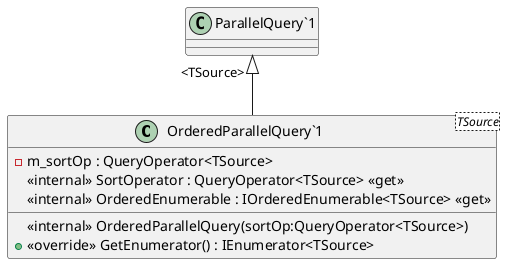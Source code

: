 @startuml
class "OrderedParallelQuery`1"<TSource> {
    - m_sortOp : QueryOperator<TSource>
    <<internal>> OrderedParallelQuery(sortOp:QueryOperator<TSource>)
    <<internal>> SortOperator : QueryOperator<TSource> <<get>>
    <<internal>> OrderedEnumerable : IOrderedEnumerable<TSource> <<get>>
    + <<override>> GetEnumerator() : IEnumerator<TSource>
}
"ParallelQuery`1" "<TSource>" <|-- "OrderedParallelQuery`1"
@enduml
